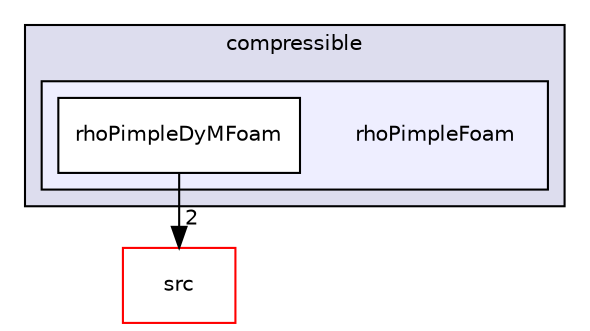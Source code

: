 digraph "applications/solvers/compressible/rhoPimpleFoam" {
  bgcolor=transparent;
  compound=true
  node [ fontsize="10", fontname="Helvetica"];
  edge [ labelfontsize="10", labelfontname="Helvetica"];
  subgraph clusterdir_ec6fbd2e4e71296a5c4843bd2aa1db19 {
    graph [ bgcolor="#ddddee", pencolor="black", label="compressible" fontname="Helvetica", fontsize="10", URL="dir_ec6fbd2e4e71296a5c4843bd2aa1db19.html"]
  subgraph clusterdir_2025a31a9eeef68e4ac8ec5ebf0b177c {
    graph [ bgcolor="#eeeeff", pencolor="black", label="" URL="dir_2025a31a9eeef68e4ac8ec5ebf0b177c.html"];
    dir_2025a31a9eeef68e4ac8ec5ebf0b177c [shape=plaintext label="rhoPimpleFoam"];
    dir_ff1e33137cd9bb5ceac54e16ec7512c7 [shape=box label="rhoPimpleDyMFoam" color="black" fillcolor="white" style="filled" URL="dir_ff1e33137cd9bb5ceac54e16ec7512c7.html"];
  }
  }
  dir_68267d1309a1af8e8297ef4c3efbcdba [shape=box label="src" color="red" URL="dir_68267d1309a1af8e8297ef4c3efbcdba.html"];
  dir_ff1e33137cd9bb5ceac54e16ec7512c7->dir_68267d1309a1af8e8297ef4c3efbcdba [headlabel="2", labeldistance=1.5 headhref="dir_000011_000736.html"];
}
